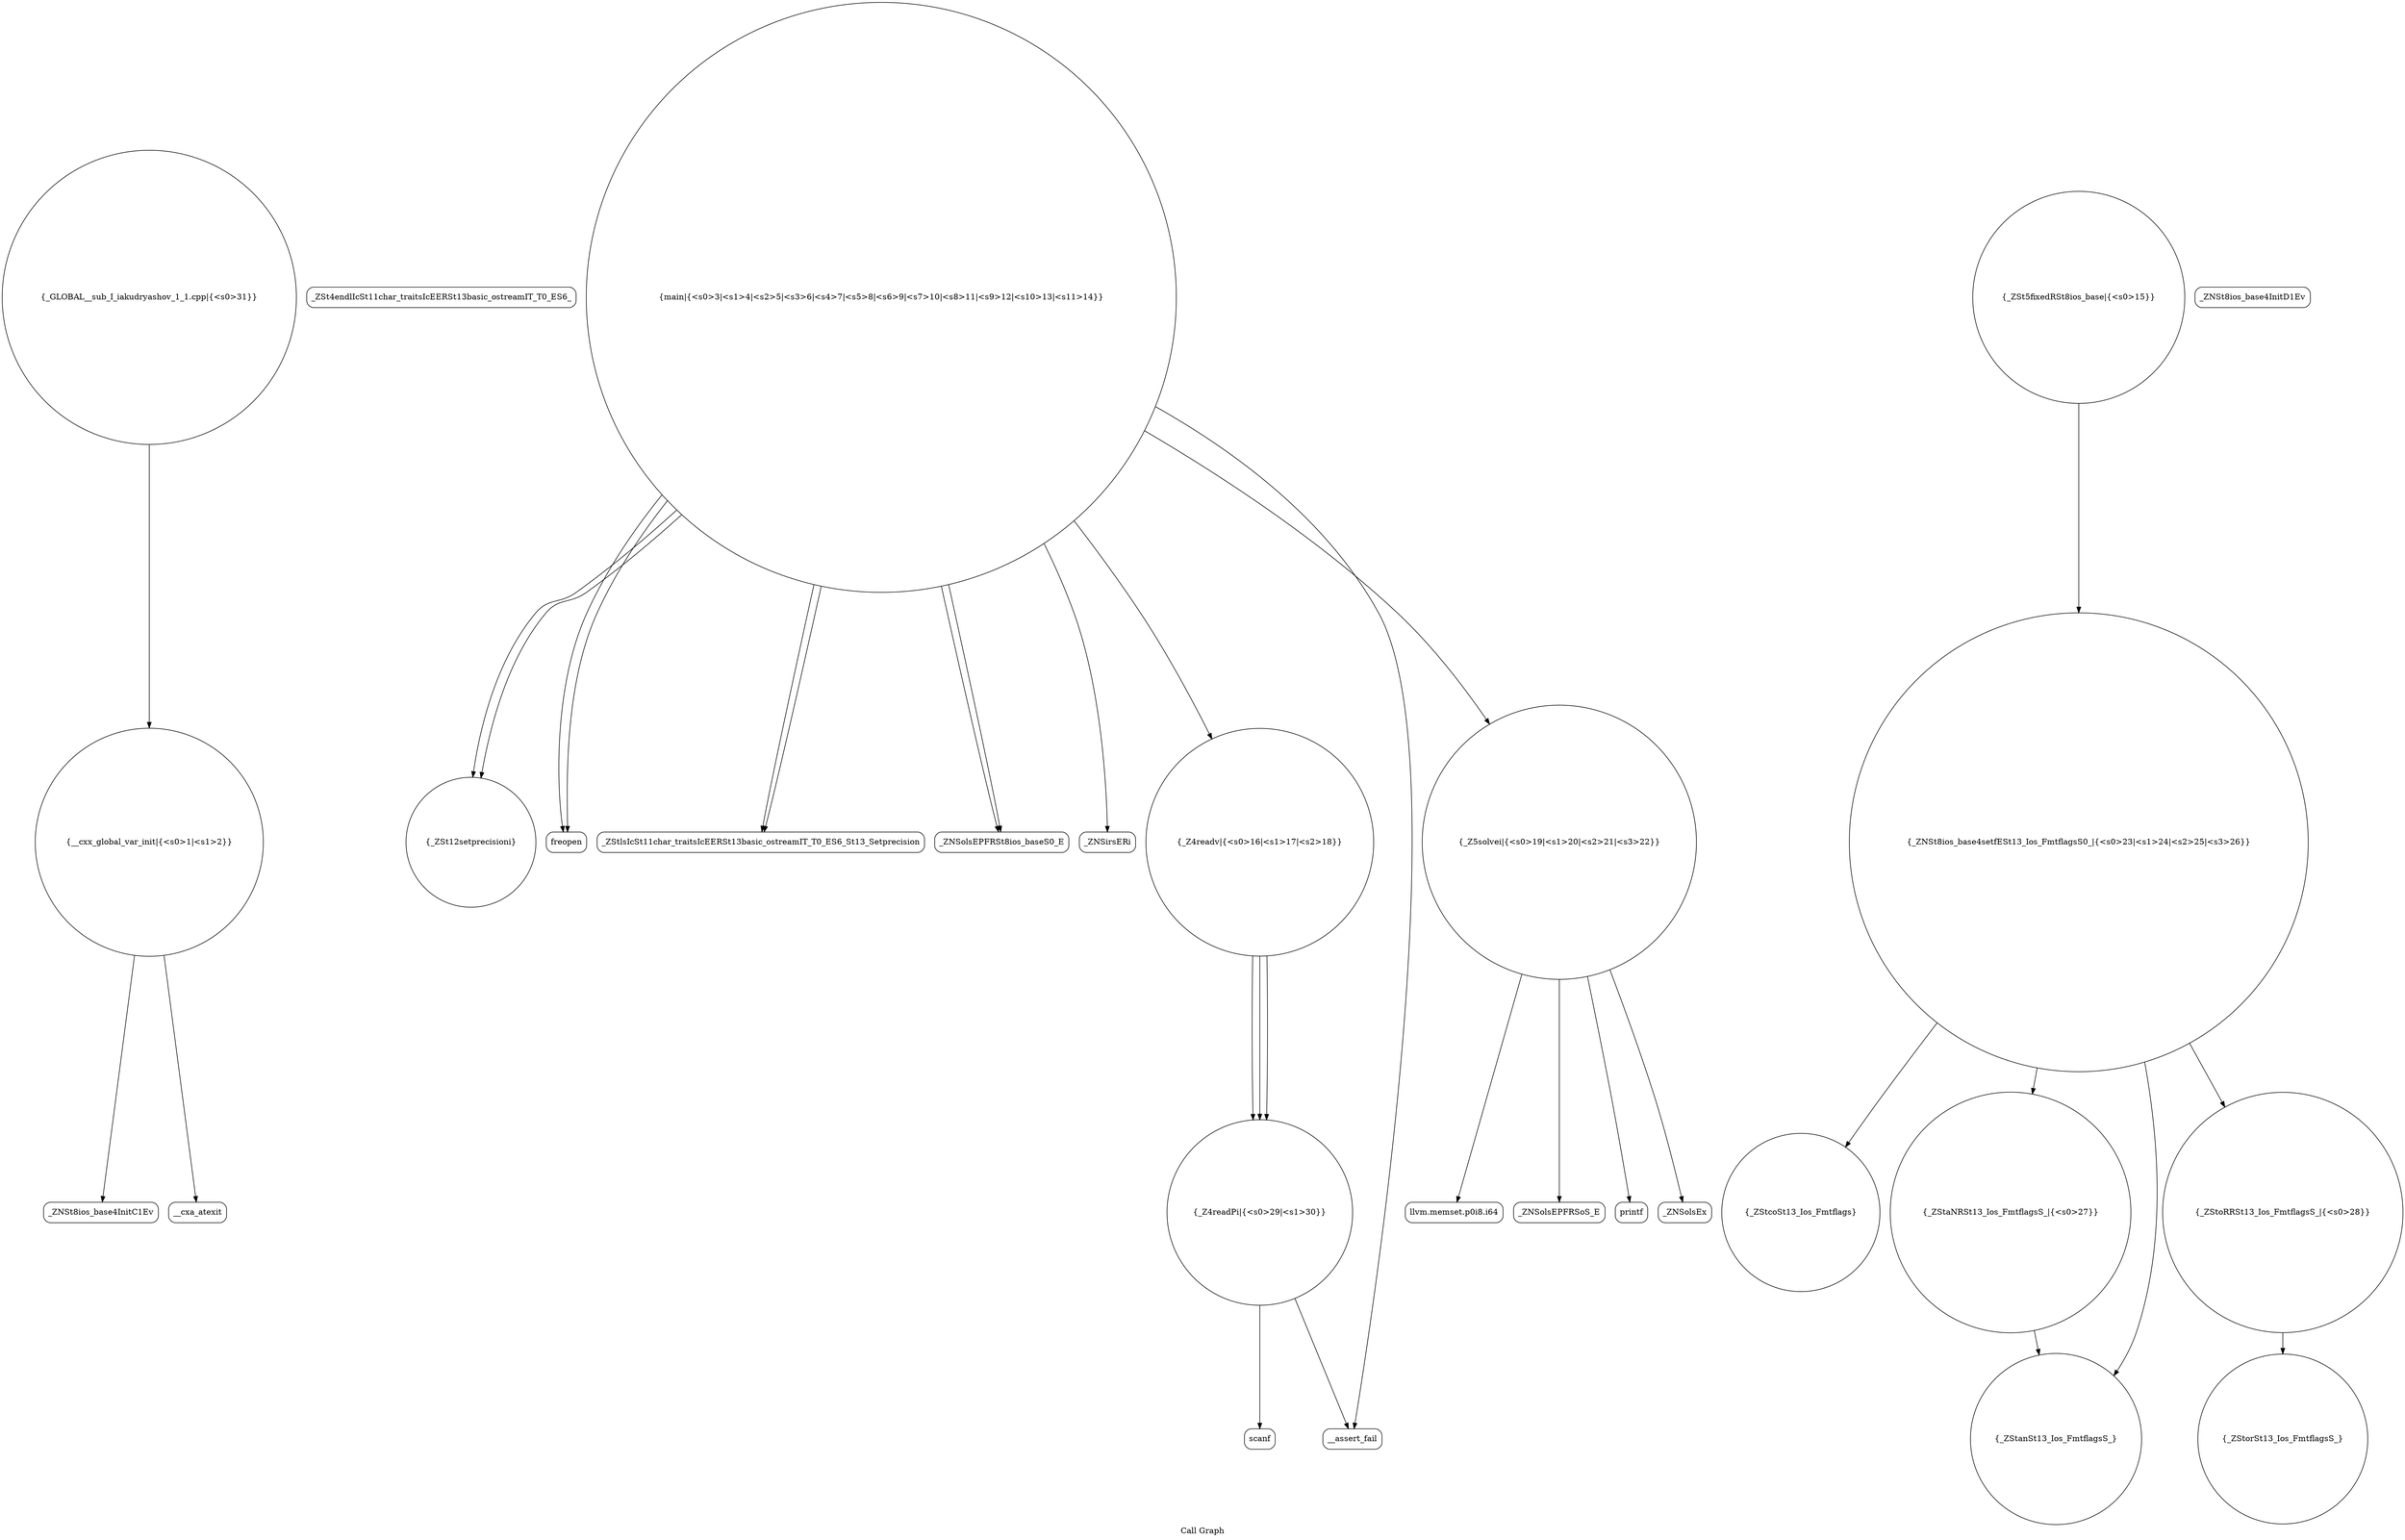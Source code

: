 digraph "Call Graph" {
	label="Call Graph";

	Node0x55e76091cf80 [shape=record,shape=circle,label="{__cxx_global_var_init|{<s0>1|<s1>2}}"];
	Node0x55e76091cf80:s0 -> Node0x55e76091d410[color=black];
	Node0x55e76091cf80:s1 -> Node0x55e76091d510[color=black];
	Node0x55e76091e090 [shape=record,shape=Mrecord,label="{_ZSt4endlIcSt11char_traitsIcEERSt13basic_ostreamIT_T0_ES6_}"];
	Node0x55e76091d710 [shape=record,shape=circle,label="{_ZSt12setprecisioni}"];
	Node0x55e76091da90 [shape=record,shape=circle,label="{_ZNSt8ios_base4setfESt13_Ios_FmtflagsS0_|{<s0>23|<s1>24|<s2>25|<s3>26}}"];
	Node0x55e76091da90:s0 -> Node0x55e76091db90[color=black];
	Node0x55e76091da90:s1 -> Node0x55e76091db10[color=black];
	Node0x55e76091da90:s2 -> Node0x55e76091dc90[color=black];
	Node0x55e76091da90:s3 -> Node0x55e76091dc10[color=black];
	Node0x55e76091de10 [shape=record,shape=Mrecord,label="{scanf}"];
	Node0x55e76091d490 [shape=record,shape=Mrecord,label="{_ZNSt8ios_base4InitD1Ev}"];
	Node0x55e76091d810 [shape=record,shape=circle,label="{_ZSt5fixedRSt8ios_base|{<s0>15}}"];
	Node0x55e76091d810:s0 -> Node0x55e76091da90[color=black];
	Node0x55e76091db90 [shape=record,shape=circle,label="{_ZStcoSt13_Ios_Fmtflags}"];
	Node0x55e76091df10 [shape=record,shape=Mrecord,label="{llvm.memset.p0i8.i64}"];
	Node0x55e76091d590 [shape=record,shape=circle,label="{main|{<s0>3|<s1>4|<s2>5|<s3>6|<s4>7|<s5>8|<s6>9|<s7>10|<s8>11|<s9>12|<s10>13|<s11>14}}"];
	Node0x55e76091d590:s0 -> Node0x55e76091d610[color=black];
	Node0x55e76091d590:s1 -> Node0x55e76091d610[color=black];
	Node0x55e76091d590:s2 -> Node0x55e76091d710[color=black];
	Node0x55e76091d590:s3 -> Node0x55e76091d690[color=black];
	Node0x55e76091d590:s4 -> Node0x55e76091d790[color=black];
	Node0x55e76091d590:s5 -> Node0x55e76091d710[color=black];
	Node0x55e76091d590:s6 -> Node0x55e76091d690[color=black];
	Node0x55e76091d590:s7 -> Node0x55e76091d790[color=black];
	Node0x55e76091d590:s8 -> Node0x55e76091d890[color=black];
	Node0x55e76091d590:s9 -> Node0x55e76091d910[color=black];
	Node0x55e76091d590:s10 -> Node0x55e76091d990[color=black];
	Node0x55e76091d590:s11 -> Node0x55e76091da10[color=black];
	Node0x55e76091d910 [shape=record,shape=circle,label="{_Z4readv|{<s0>16|<s1>17|<s2>18}}"];
	Node0x55e76091d910:s0 -> Node0x55e76091dd90[color=black];
	Node0x55e76091d910:s1 -> Node0x55e76091dd90[color=black];
	Node0x55e76091d910:s2 -> Node0x55e76091dd90[color=black];
	Node0x55e76091dc90 [shape=record,shape=circle,label="{_ZStanSt13_Ios_FmtflagsS_}"];
	Node0x55e76091e010 [shape=record,shape=Mrecord,label="{_ZNSolsEPFRSoS_E}"];
	Node0x55e76091d690 [shape=record,shape=Mrecord,label="{_ZStlsIcSt11char_traitsIcEERSt13basic_ostreamIT_T0_ES6_St13_Setprecision}"];
	Node0x55e76091da10 [shape=record,shape=circle,label="{_Z5solvei|{<s0>19|<s1>20|<s2>21|<s3>22}}"];
	Node0x55e76091da10:s0 -> Node0x55e76091de90[color=black];
	Node0x55e76091da10:s1 -> Node0x55e76091df10[color=black];
	Node0x55e76091da10:s2 -> Node0x55e76091df90[color=black];
	Node0x55e76091da10:s3 -> Node0x55e76091e010[color=black];
	Node0x55e76091dd90 [shape=record,shape=circle,label="{_Z4readPi|{<s0>29|<s1>30}}"];
	Node0x55e76091dd90:s0 -> Node0x55e76091de10[color=black];
	Node0x55e76091dd90:s1 -> Node0x55e76091d990[color=black];
	Node0x55e76091d410 [shape=record,shape=Mrecord,label="{_ZNSt8ios_base4InitC1Ev}"];
	Node0x55e76091e110 [shape=record,shape=circle,label="{_GLOBAL__sub_I_iakudryashov_1_1.cpp|{<s0>31}}"];
	Node0x55e76091e110:s0 -> Node0x55e76091cf80[color=black];
	Node0x55e76091d790 [shape=record,shape=Mrecord,label="{_ZNSolsEPFRSt8ios_baseS0_E}"];
	Node0x55e76091db10 [shape=record,shape=circle,label="{_ZStaNRSt13_Ios_FmtflagsS_|{<s0>27}}"];
	Node0x55e76091db10:s0 -> Node0x55e76091dc90[color=black];
	Node0x55e76091de90 [shape=record,shape=Mrecord,label="{printf}"];
	Node0x55e76091d510 [shape=record,shape=Mrecord,label="{__cxa_atexit}"];
	Node0x55e76091d890 [shape=record,shape=Mrecord,label="{_ZNSirsERi}"];
	Node0x55e76091dc10 [shape=record,shape=circle,label="{_ZStoRRSt13_Ios_FmtflagsS_|{<s0>28}}"];
	Node0x55e76091dc10:s0 -> Node0x55e76091dd10[color=black];
	Node0x55e76091df90 [shape=record,shape=Mrecord,label="{_ZNSolsEx}"];
	Node0x55e76091d610 [shape=record,shape=Mrecord,label="{freopen}"];
	Node0x55e76091d990 [shape=record,shape=Mrecord,label="{__assert_fail}"];
	Node0x55e76091dd10 [shape=record,shape=circle,label="{_ZStorSt13_Ios_FmtflagsS_}"];
}
